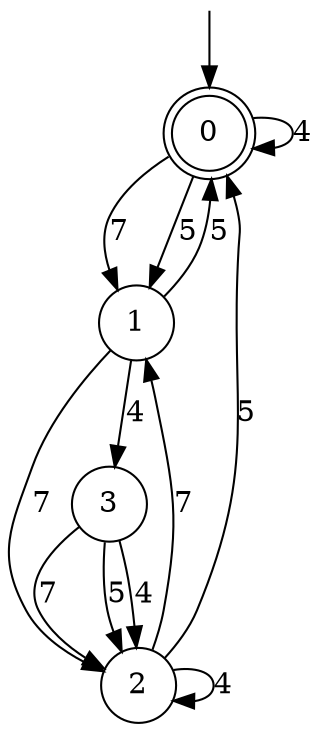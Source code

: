 digraph g {

	s0 [shape="doublecircle" label="0"];
	s1 [shape="circle" label="1"];
	s2 [shape="circle" label="2"];
	s3 [shape="circle" label="3"];
	s0 -> s1 [label="7"];
	s0 -> s1 [label="5"];
	s0 -> s0 [label="4"];
	s1 -> s2 [label="7"];
	s1 -> s0 [label="5"];
	s1 -> s3 [label="4"];
	s2 -> s1 [label="7"];
	s2 -> s0 [label="5"];
	s2 -> s2 [label="4"];
	s3 -> s2 [label="7"];
	s3 -> s2 [label="5"];
	s3 -> s2 [label="4"];

__start0 [label="" shape="none" width="0" height="0"];
__start0 -> s0;

}
